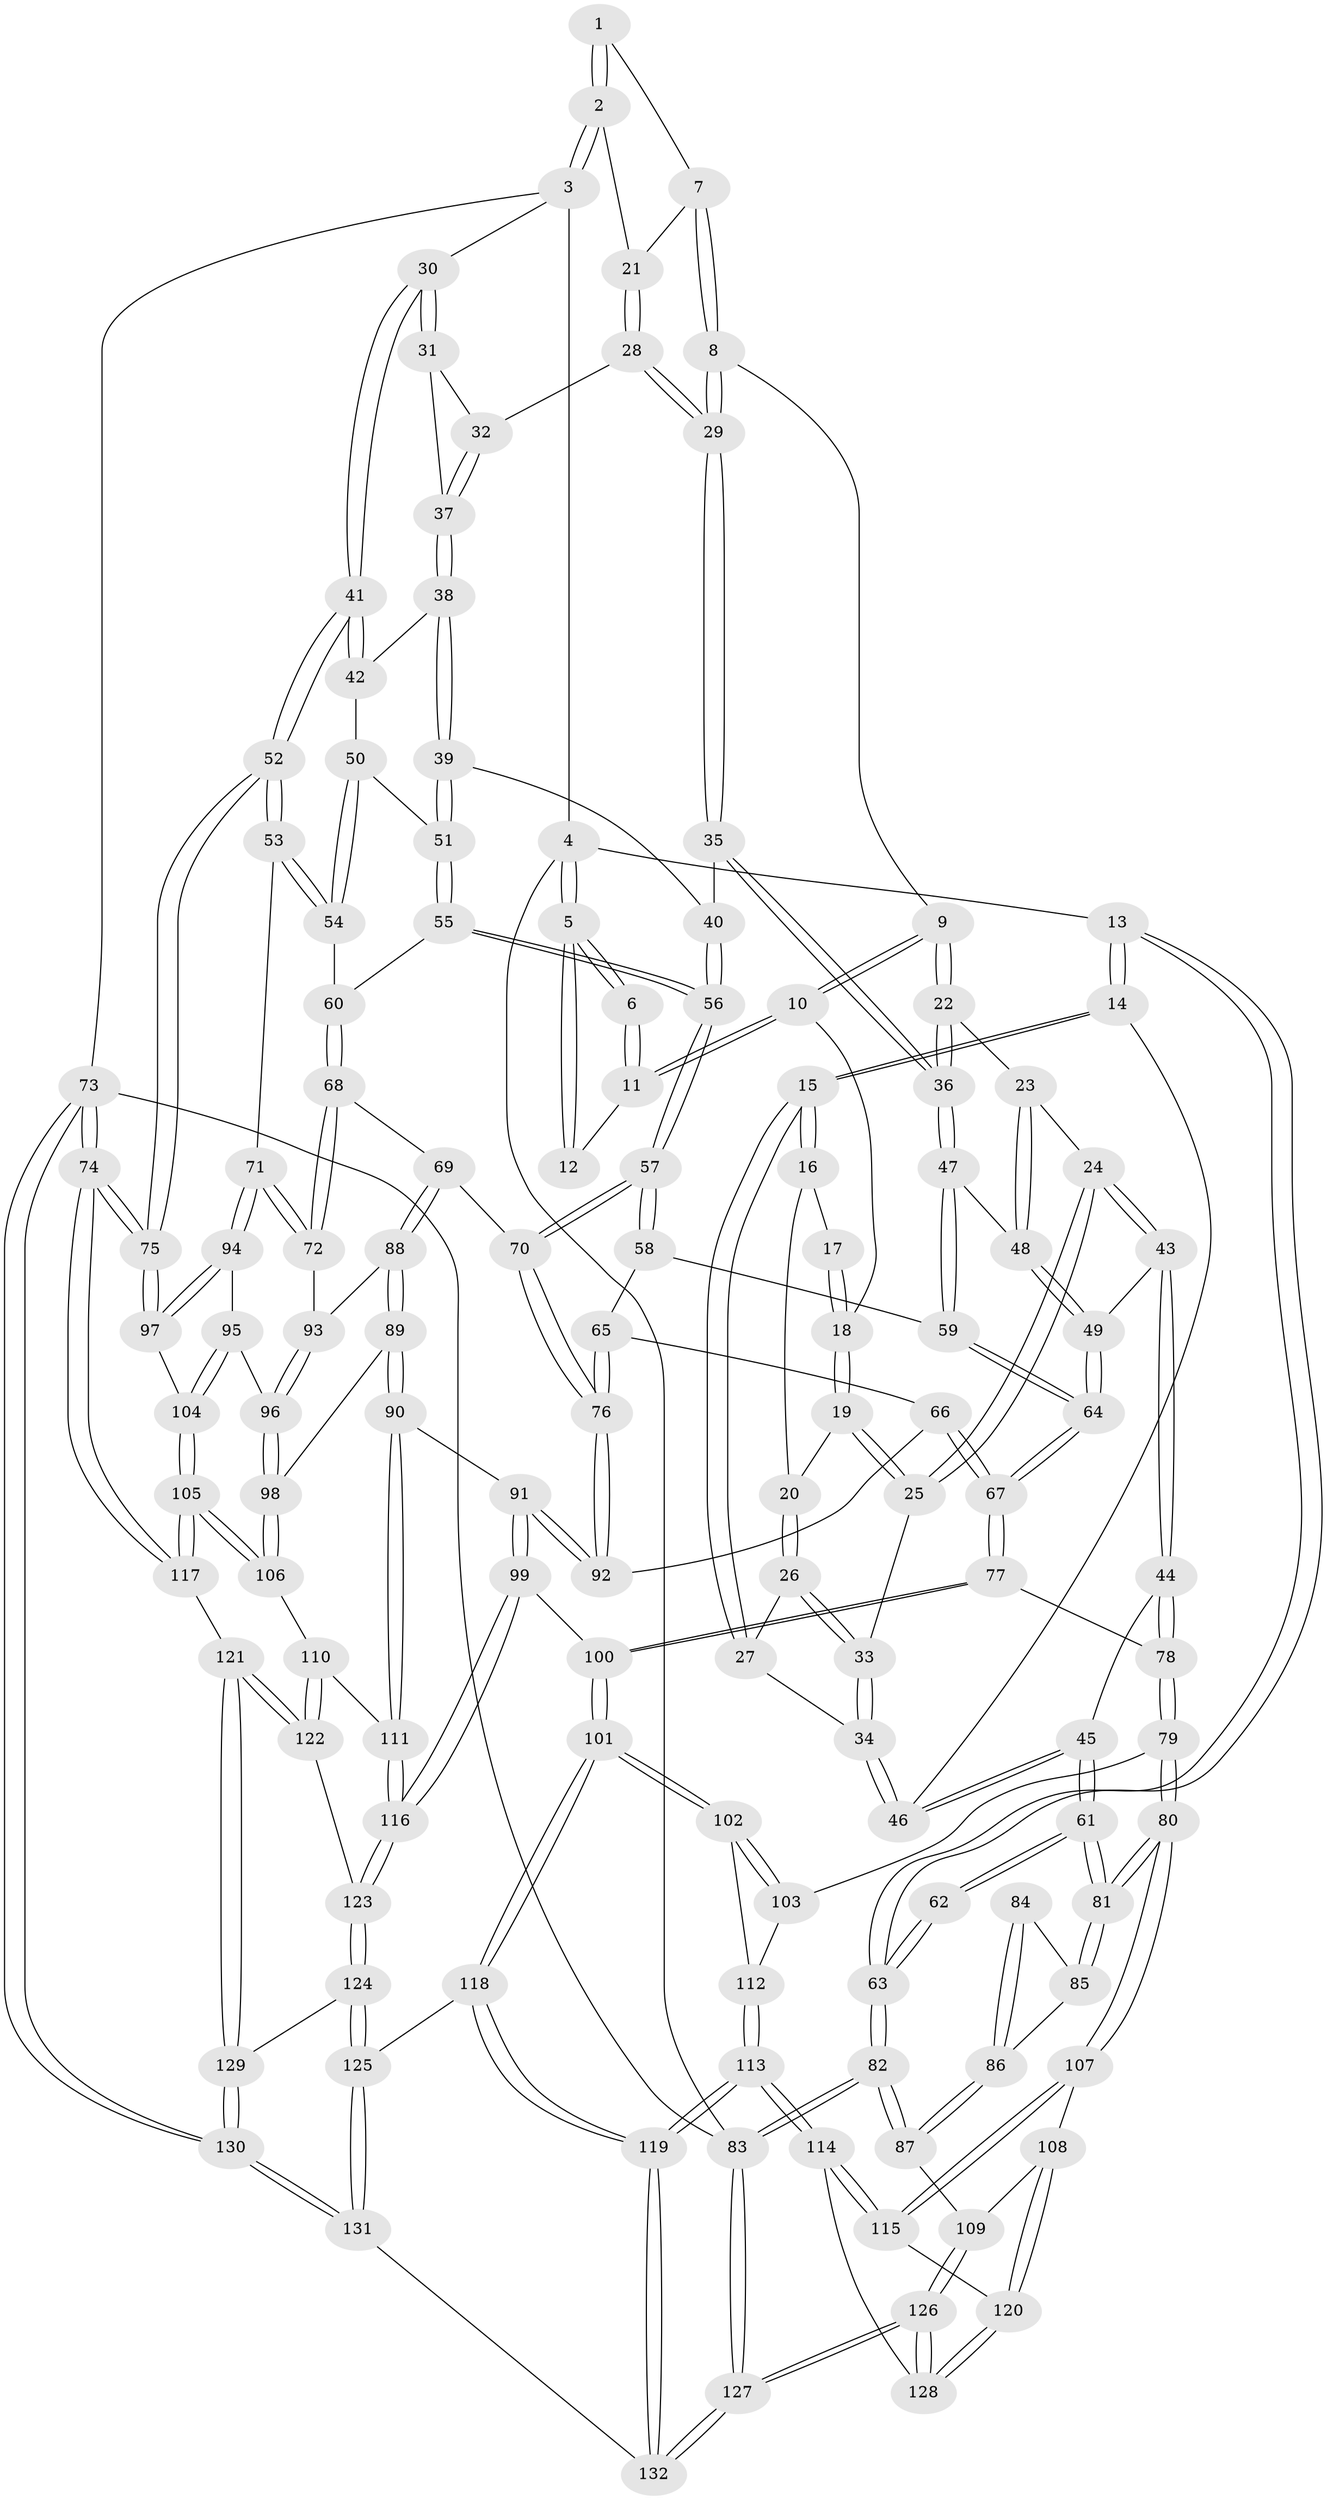 // coarse degree distribution, {3: 0.6515151515151515, 4: 0.25757575757575757, 1: 0.015151515151515152, 2: 0.045454545454545456, 5: 0.030303030303030304}
// Generated by graph-tools (version 1.1) at 2025/54/03/04/25 22:54:16]
// undirected, 132 vertices, 327 edges
graph export_dot {
  node [color=gray90,style=filled];
  1 [pos="+0.6249737949159788+0"];
  2 [pos="+0.9839779611828808+0"];
  3 [pos="+1+0"];
  4 [pos="+0+0"];
  5 [pos="+0+0"];
  6 [pos="+0.44560485194907035+0"];
  7 [pos="+0.5870793169522118+0.03609707798650068"];
  8 [pos="+0.5134612520176637+0.1704104735228724"];
  9 [pos="+0.49178750874443405+0.17228298154148225"];
  10 [pos="+0.40578547382554153+0.11528012417805854"];
  11 [pos="+0.389255663759561+0.052586664598427035"];
  12 [pos="+0.28771307284956826+0.06577504232801587"];
  13 [pos="+0+0"];
  14 [pos="+0+0.0947061897178399"];
  15 [pos="+0+0.10164475277610922"];
  16 [pos="+0.256292665972859+0.11181582431114842"];
  17 [pos="+0.2874945494082818+0.06658147738448206"];
  18 [pos="+0.3378065014383802+0.15432994034581413"];
  19 [pos="+0.30852330598793726+0.1847570065085798"];
  20 [pos="+0.29468377502870163+0.18045774005456086"];
  21 [pos="+0.7007293177780121+0.17407026973769826"];
  22 [pos="+0.4035476850773943+0.2758841583962836"];
  23 [pos="+0.39231578704861697+0.28254526039577493"];
  24 [pos="+0.3551304112689462+0.28461816251974553"];
  25 [pos="+0.33983896061954877+0.2759350885317087"];
  26 [pos="+0.21424892212187663+0.19948147869994398"];
  27 [pos="+0.17309991528554763+0.19559874257080265"];
  28 [pos="+0.7001054275578396+0.21179462271985006"];
  29 [pos="+0.6101112823856022+0.2707136893656503"];
  30 [pos="+1+0"];
  31 [pos="+1+0.05041533250559972"];
  32 [pos="+0.7040019535551026+0.2128904297786877"];
  33 [pos="+0.2730243232569503+0.29415305070886355"];
  34 [pos="+0.23194525460358648+0.32087958072971473"];
  35 [pos="+0.6069226524552515+0.3265538082874438"];
  36 [pos="+0.5779212616501067+0.36176578002483145"];
  37 [pos="+0.8095631966760442+0.2728448539045406"];
  38 [pos="+0.8113416694897062+0.28657421873964634"];
  39 [pos="+0.7877203621256625+0.3447227673095556"];
  40 [pos="+0.7147907500299723+0.3751119525504538"];
  41 [pos="+1+0.037548649238735715"];
  42 [pos="+0.9048461962716653+0.32902936344391"];
  43 [pos="+0.3202329010242549+0.4587852600018849"];
  44 [pos="+0.3177584472876354+0.4599479580500874"];
  45 [pos="+0.1847297956994607+0.4465489295043624"];
  46 [pos="+0.17781292080128283+0.39573869943218826"];
  47 [pos="+0.5549383148945487+0.40914503359598936"];
  48 [pos="+0.44366331966521266+0.3899296880076191"];
  49 [pos="+0.34779517934662024+0.45970473737883033"];
  50 [pos="+0.9027182697897287+0.3570034513886289"];
  51 [pos="+0.8316378715634111+0.4012969347007769"];
  52 [pos="+1+0.41117993418841375"];
  53 [pos="+1+0.45699387626788096"];
  54 [pos="+0.9532950258636109+0.4370436807877807"];
  55 [pos="+0.8395507227629943+0.4438162785360648"];
  56 [pos="+0.7323012646703769+0.4775952511786358"];
  57 [pos="+0.7133048228944519+0.5172053282011674"];
  58 [pos="+0.5553324865026776+0.41104334888450295"];
  59 [pos="+0.5550096783536967+0.410535262267694"];
  60 [pos="+0.861755202359354+0.46139977973122864"];
  61 [pos="+0.143600866967135+0.49558276895234565"];
  62 [pos="+0+0.48639173080023296"];
  63 [pos="+0+0.45047183015574227"];
  64 [pos="+0.4537549721710488+0.5224074791440739"];
  65 [pos="+0.5765456956181134+0.522236918761118"];
  66 [pos="+0.4836378209139851+0.591857104828946"];
  67 [pos="+0.46699937190726976+0.5966892140773749"];
  68 [pos="+0.8609494136529001+0.4838347020498372"];
  69 [pos="+0.7569153207412376+0.5615215151574989"];
  70 [pos="+0.7138290624292064+0.5334340096558065"];
  71 [pos="+0.9161636031140257+0.5884354994404797"];
  72 [pos="+0.8935504073394271+0.5851128238255027"];
  73 [pos="+1+1"];
  74 [pos="+1+0.9458448853157045"];
  75 [pos="+1+0.7726888190934426"];
  76 [pos="+0.6443966871017813+0.5897287606887054"];
  77 [pos="+0.4550874289578318+0.6248751158941771"];
  78 [pos="+0.33264518268449844+0.6283539852817837"];
  79 [pos="+0.25282011546232497+0.6946405982727781"];
  80 [pos="+0.22149087112385418+0.6980342120684992"];
  81 [pos="+0.17336768047379866+0.6671114451641843"];
  82 [pos="+0+0.7457650015302333"];
  83 [pos="+0+1"];
  84 [pos="+0+0.5565777057038044"];
  85 [pos="+0.13456034295315444+0.680479872713827"];
  86 [pos="+0.07111062196174638+0.7040618142200269"];
  87 [pos="+0.0028396853385125012+0.7470998733701627"];
  88 [pos="+0.7942538473339925+0.6031785762178056"];
  89 [pos="+0.7685013591542795+0.7222735240396869"];
  90 [pos="+0.7617954089025212+0.7239372194808502"];
  91 [pos="+0.636619379695168+0.7183661062455957"];
  92 [pos="+0.6405162622085409+0.5995687136394918"];
  93 [pos="+0.8907343112360476+0.5864273346058709"];
  94 [pos="+0.9641740335749033+0.6554045678959411"];
  95 [pos="+0.8685346752339692+0.7244587889403461"];
  96 [pos="+0.8562336276360039+0.7207724773334144"];
  97 [pos="+1+0.7129952333307776"];
  98 [pos="+0.7746336727262105+0.7252081946506125"];
  99 [pos="+0.5799634585811547+0.7643255440157779"];
  100 [pos="+0.5226302828100857+0.7709271235675147"];
  101 [pos="+0.5142188637737535+0.7793826921432926"];
  102 [pos="+0.4764626406012735+0.7740322799556016"];
  103 [pos="+0.27929453412992583+0.7147534551300406"];
  104 [pos="+0.9010628236840724+0.760953773075507"];
  105 [pos="+0.9052749034653492+0.8814718902826132"];
  106 [pos="+0.8261460464044479+0.8317898566436831"];
  107 [pos="+0.22034131421894257+0.7067884154487479"];
  108 [pos="+0.09729626193096406+0.8570935456514709"];
  109 [pos="+0.07549343794803116+0.8585741874236308"];
  110 [pos="+0.7488443095120964+0.8706850951147203"];
  111 [pos="+0.7303883469402666+0.8695423972445695"];
  112 [pos="+0.3337481049175941+0.8088981966249003"];
  113 [pos="+0.3432753677921256+0.9504190232866412"];
  114 [pos="+0.2942037192748136+0.9259850561939897"];
  115 [pos="+0.22546511008707742+0.8620167406516751"];
  116 [pos="+0.6784675577702333+0.8954724149665417"];
  117 [pos="+0.9087743991459883+0.8867436211433773"];
  118 [pos="+0.48645285695349544+0.8484027231988611"];
  119 [pos="+0.38209881754583724+0.9857667891839896"];
  120 [pos="+0.17292595825294116+0.8811524360866213"];
  121 [pos="+0.8490193174171038+0.9478924478576788"];
  122 [pos="+0.8147686136714754+0.9295710274621523"];
  123 [pos="+0.6761973082897205+0.9292585621909274"];
  124 [pos="+0.6728574342774539+0.9451707572702498"];
  125 [pos="+0.6466613375761046+1"];
  126 [pos="+0+1"];
  127 [pos="+0+1"];
  128 [pos="+0.13332913628909007+0.9921203238854728"];
  129 [pos="+0.8387576462123831+0.975645862523503"];
  130 [pos="+0.8008476771665589+1"];
  131 [pos="+0.6136357633190326+1"];
  132 [pos="+0.4112257758773437+1"];
  1 -- 2;
  1 -- 2;
  1 -- 7;
  2 -- 3;
  2 -- 3;
  2 -- 21;
  3 -- 4;
  3 -- 30;
  3 -- 73;
  4 -- 5;
  4 -- 5;
  4 -- 13;
  4 -- 83;
  5 -- 6;
  5 -- 6;
  5 -- 12;
  5 -- 12;
  6 -- 11;
  6 -- 11;
  7 -- 8;
  7 -- 8;
  7 -- 21;
  8 -- 9;
  8 -- 29;
  8 -- 29;
  9 -- 10;
  9 -- 10;
  9 -- 22;
  9 -- 22;
  10 -- 11;
  10 -- 11;
  10 -- 18;
  11 -- 12;
  13 -- 14;
  13 -- 14;
  13 -- 63;
  13 -- 63;
  14 -- 15;
  14 -- 15;
  14 -- 46;
  15 -- 16;
  15 -- 16;
  15 -- 27;
  15 -- 27;
  16 -- 17;
  16 -- 20;
  17 -- 18;
  17 -- 18;
  18 -- 19;
  18 -- 19;
  19 -- 20;
  19 -- 25;
  19 -- 25;
  20 -- 26;
  20 -- 26;
  21 -- 28;
  21 -- 28;
  22 -- 23;
  22 -- 36;
  22 -- 36;
  23 -- 24;
  23 -- 48;
  23 -- 48;
  24 -- 25;
  24 -- 25;
  24 -- 43;
  24 -- 43;
  25 -- 33;
  26 -- 27;
  26 -- 33;
  26 -- 33;
  27 -- 34;
  28 -- 29;
  28 -- 29;
  28 -- 32;
  29 -- 35;
  29 -- 35;
  30 -- 31;
  30 -- 31;
  30 -- 41;
  30 -- 41;
  31 -- 32;
  31 -- 37;
  32 -- 37;
  32 -- 37;
  33 -- 34;
  33 -- 34;
  34 -- 46;
  34 -- 46;
  35 -- 36;
  35 -- 36;
  35 -- 40;
  36 -- 47;
  36 -- 47;
  37 -- 38;
  37 -- 38;
  38 -- 39;
  38 -- 39;
  38 -- 42;
  39 -- 40;
  39 -- 51;
  39 -- 51;
  40 -- 56;
  40 -- 56;
  41 -- 42;
  41 -- 42;
  41 -- 52;
  41 -- 52;
  42 -- 50;
  43 -- 44;
  43 -- 44;
  43 -- 49;
  44 -- 45;
  44 -- 78;
  44 -- 78;
  45 -- 46;
  45 -- 46;
  45 -- 61;
  45 -- 61;
  47 -- 48;
  47 -- 59;
  47 -- 59;
  48 -- 49;
  48 -- 49;
  49 -- 64;
  49 -- 64;
  50 -- 51;
  50 -- 54;
  50 -- 54;
  51 -- 55;
  51 -- 55;
  52 -- 53;
  52 -- 53;
  52 -- 75;
  52 -- 75;
  53 -- 54;
  53 -- 54;
  53 -- 71;
  54 -- 60;
  55 -- 56;
  55 -- 56;
  55 -- 60;
  56 -- 57;
  56 -- 57;
  57 -- 58;
  57 -- 58;
  57 -- 70;
  57 -- 70;
  58 -- 59;
  58 -- 65;
  59 -- 64;
  59 -- 64;
  60 -- 68;
  60 -- 68;
  61 -- 62;
  61 -- 62;
  61 -- 81;
  61 -- 81;
  62 -- 63;
  62 -- 63;
  63 -- 82;
  63 -- 82;
  64 -- 67;
  64 -- 67;
  65 -- 66;
  65 -- 76;
  65 -- 76;
  66 -- 67;
  66 -- 67;
  66 -- 92;
  67 -- 77;
  67 -- 77;
  68 -- 69;
  68 -- 72;
  68 -- 72;
  69 -- 70;
  69 -- 88;
  69 -- 88;
  70 -- 76;
  70 -- 76;
  71 -- 72;
  71 -- 72;
  71 -- 94;
  71 -- 94;
  72 -- 93;
  73 -- 74;
  73 -- 74;
  73 -- 130;
  73 -- 130;
  73 -- 83;
  74 -- 75;
  74 -- 75;
  74 -- 117;
  74 -- 117;
  75 -- 97;
  75 -- 97;
  76 -- 92;
  76 -- 92;
  77 -- 78;
  77 -- 100;
  77 -- 100;
  78 -- 79;
  78 -- 79;
  79 -- 80;
  79 -- 80;
  79 -- 103;
  80 -- 81;
  80 -- 81;
  80 -- 107;
  80 -- 107;
  81 -- 85;
  81 -- 85;
  82 -- 83;
  82 -- 83;
  82 -- 87;
  82 -- 87;
  83 -- 127;
  83 -- 127;
  84 -- 85;
  84 -- 86;
  84 -- 86;
  85 -- 86;
  86 -- 87;
  86 -- 87;
  87 -- 109;
  88 -- 89;
  88 -- 89;
  88 -- 93;
  89 -- 90;
  89 -- 90;
  89 -- 98;
  90 -- 91;
  90 -- 111;
  90 -- 111;
  91 -- 92;
  91 -- 92;
  91 -- 99;
  91 -- 99;
  93 -- 96;
  93 -- 96;
  94 -- 95;
  94 -- 97;
  94 -- 97;
  95 -- 96;
  95 -- 104;
  95 -- 104;
  96 -- 98;
  96 -- 98;
  97 -- 104;
  98 -- 106;
  98 -- 106;
  99 -- 100;
  99 -- 116;
  99 -- 116;
  100 -- 101;
  100 -- 101;
  101 -- 102;
  101 -- 102;
  101 -- 118;
  101 -- 118;
  102 -- 103;
  102 -- 103;
  102 -- 112;
  103 -- 112;
  104 -- 105;
  104 -- 105;
  105 -- 106;
  105 -- 106;
  105 -- 117;
  105 -- 117;
  106 -- 110;
  107 -- 108;
  107 -- 115;
  107 -- 115;
  108 -- 109;
  108 -- 120;
  108 -- 120;
  109 -- 126;
  109 -- 126;
  110 -- 111;
  110 -- 122;
  110 -- 122;
  111 -- 116;
  111 -- 116;
  112 -- 113;
  112 -- 113;
  113 -- 114;
  113 -- 114;
  113 -- 119;
  113 -- 119;
  114 -- 115;
  114 -- 115;
  114 -- 128;
  115 -- 120;
  116 -- 123;
  116 -- 123;
  117 -- 121;
  118 -- 119;
  118 -- 119;
  118 -- 125;
  119 -- 132;
  119 -- 132;
  120 -- 128;
  120 -- 128;
  121 -- 122;
  121 -- 122;
  121 -- 129;
  121 -- 129;
  122 -- 123;
  123 -- 124;
  123 -- 124;
  124 -- 125;
  124 -- 125;
  124 -- 129;
  125 -- 131;
  125 -- 131;
  126 -- 127;
  126 -- 127;
  126 -- 128;
  126 -- 128;
  127 -- 132;
  127 -- 132;
  129 -- 130;
  129 -- 130;
  130 -- 131;
  130 -- 131;
  131 -- 132;
}
